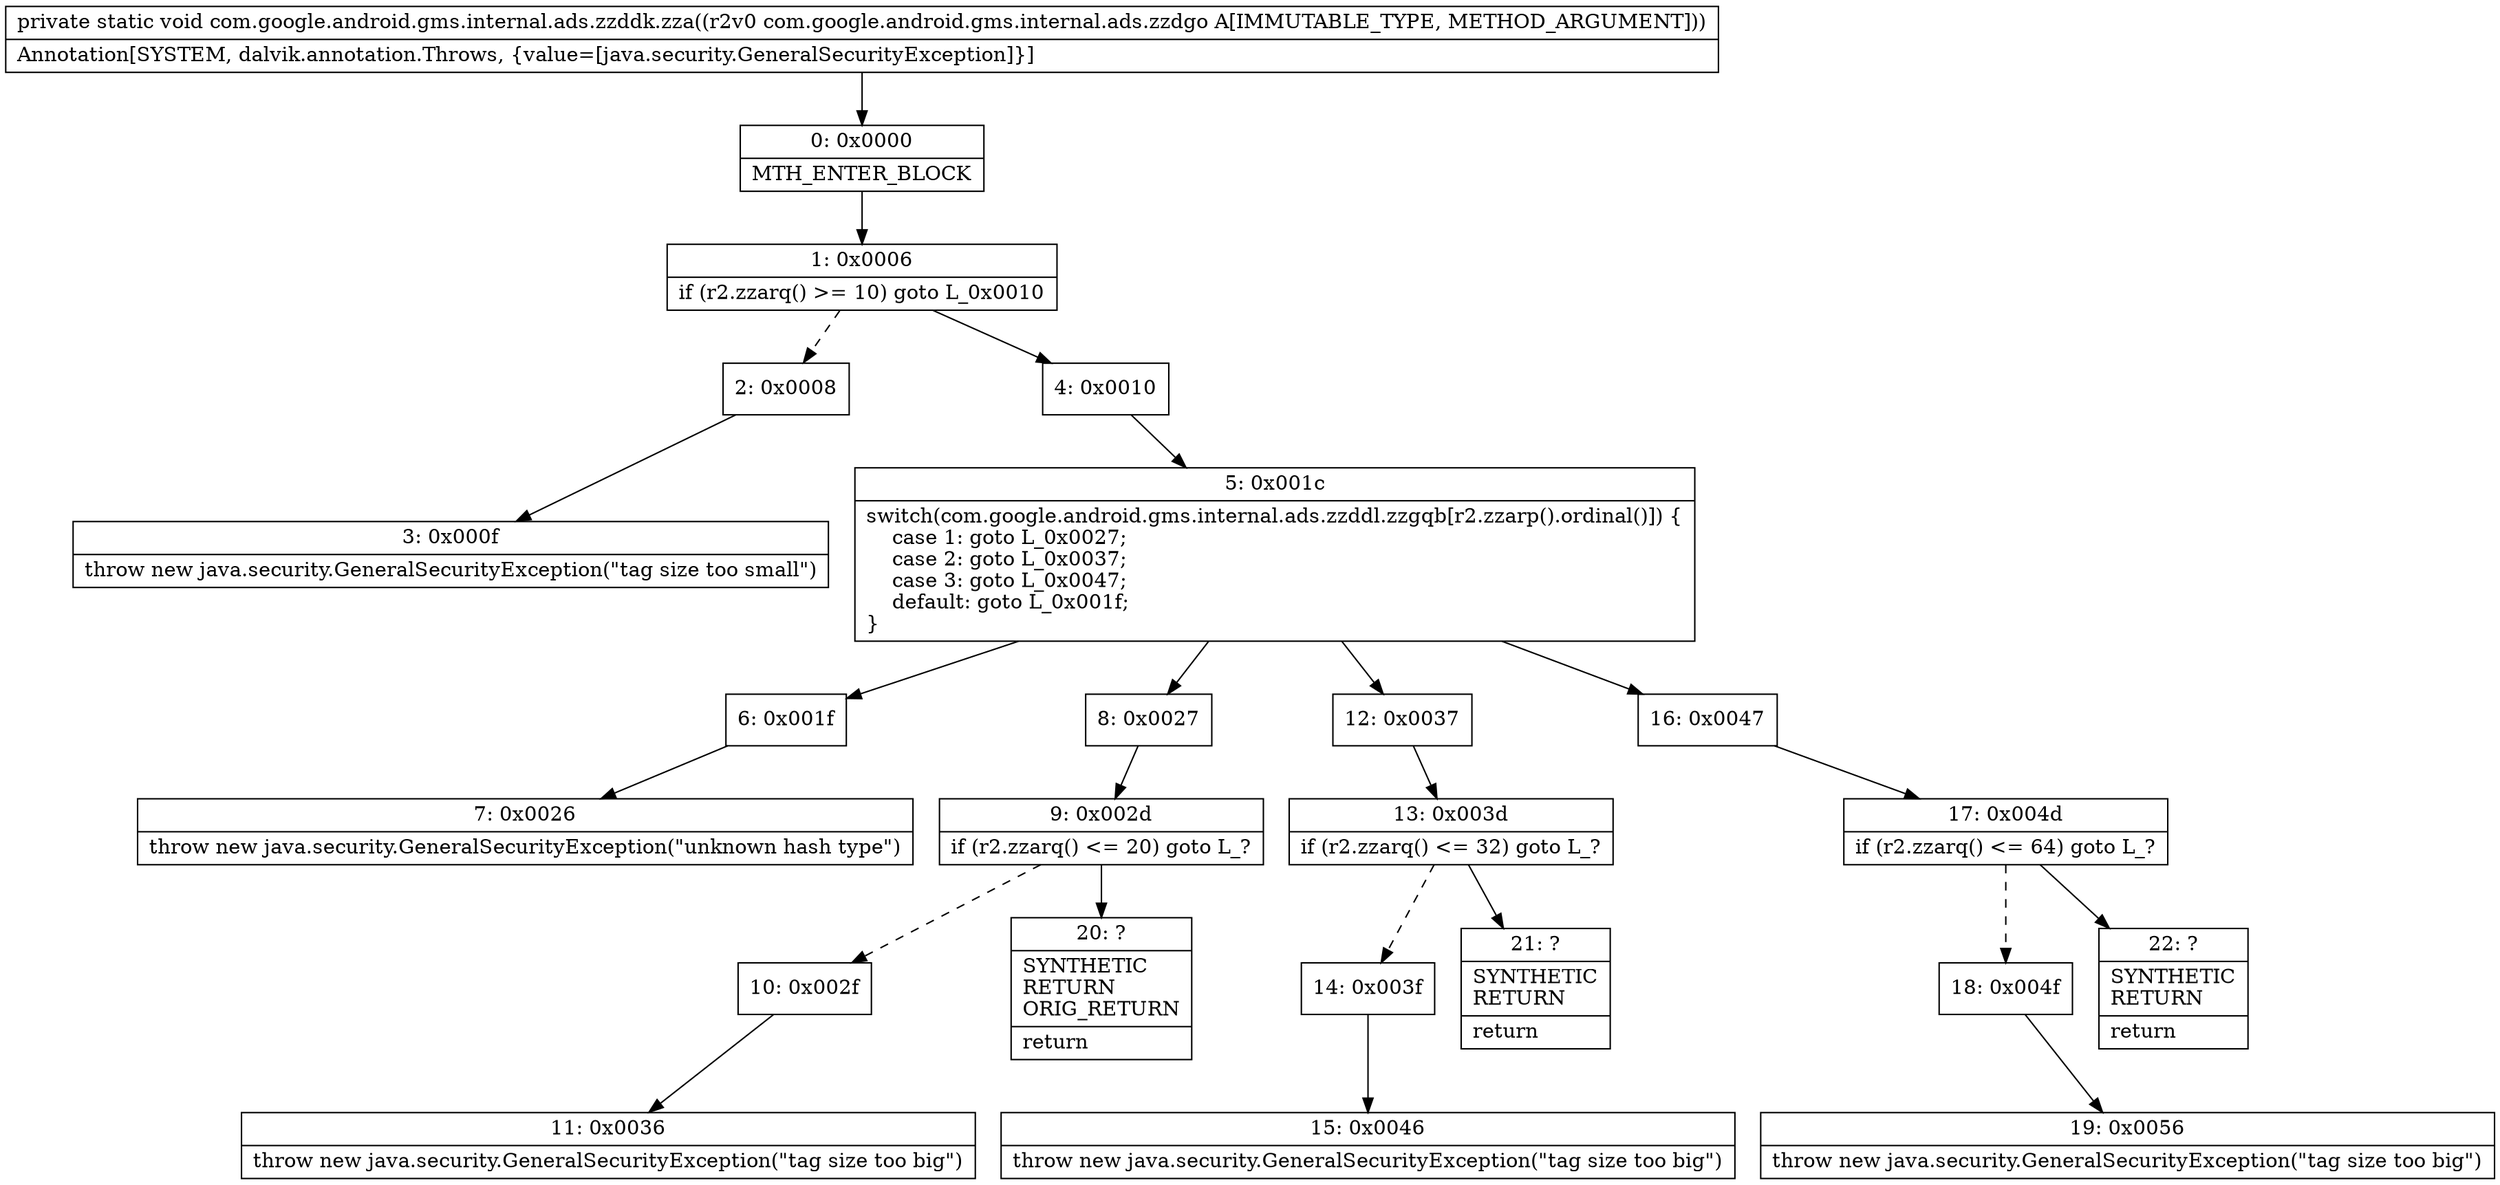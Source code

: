 digraph "CFG forcom.google.android.gms.internal.ads.zzddk.zza(Lcom\/google\/android\/gms\/internal\/ads\/zzdgo;)V" {
Node_0 [shape=record,label="{0\:\ 0x0000|MTH_ENTER_BLOCK\l}"];
Node_1 [shape=record,label="{1\:\ 0x0006|if (r2.zzarq() \>= 10) goto L_0x0010\l}"];
Node_2 [shape=record,label="{2\:\ 0x0008}"];
Node_3 [shape=record,label="{3\:\ 0x000f|throw new java.security.GeneralSecurityException(\"tag size too small\")\l}"];
Node_4 [shape=record,label="{4\:\ 0x0010}"];
Node_5 [shape=record,label="{5\:\ 0x001c|switch(com.google.android.gms.internal.ads.zzddl.zzgqb[r2.zzarp().ordinal()]) \{\l    case 1: goto L_0x0027;\l    case 2: goto L_0x0037;\l    case 3: goto L_0x0047;\l    default: goto L_0x001f;\l\}\l}"];
Node_6 [shape=record,label="{6\:\ 0x001f}"];
Node_7 [shape=record,label="{7\:\ 0x0026|throw new java.security.GeneralSecurityException(\"unknown hash type\")\l}"];
Node_8 [shape=record,label="{8\:\ 0x0027}"];
Node_9 [shape=record,label="{9\:\ 0x002d|if (r2.zzarq() \<= 20) goto L_?\l}"];
Node_10 [shape=record,label="{10\:\ 0x002f}"];
Node_11 [shape=record,label="{11\:\ 0x0036|throw new java.security.GeneralSecurityException(\"tag size too big\")\l}"];
Node_12 [shape=record,label="{12\:\ 0x0037}"];
Node_13 [shape=record,label="{13\:\ 0x003d|if (r2.zzarq() \<= 32) goto L_?\l}"];
Node_14 [shape=record,label="{14\:\ 0x003f}"];
Node_15 [shape=record,label="{15\:\ 0x0046|throw new java.security.GeneralSecurityException(\"tag size too big\")\l}"];
Node_16 [shape=record,label="{16\:\ 0x0047}"];
Node_17 [shape=record,label="{17\:\ 0x004d|if (r2.zzarq() \<= 64) goto L_?\l}"];
Node_18 [shape=record,label="{18\:\ 0x004f}"];
Node_19 [shape=record,label="{19\:\ 0x0056|throw new java.security.GeneralSecurityException(\"tag size too big\")\l}"];
Node_20 [shape=record,label="{20\:\ ?|SYNTHETIC\lRETURN\lORIG_RETURN\l|return\l}"];
Node_21 [shape=record,label="{21\:\ ?|SYNTHETIC\lRETURN\l|return\l}"];
Node_22 [shape=record,label="{22\:\ ?|SYNTHETIC\lRETURN\l|return\l}"];
MethodNode[shape=record,label="{private static void com.google.android.gms.internal.ads.zzddk.zza((r2v0 com.google.android.gms.internal.ads.zzdgo A[IMMUTABLE_TYPE, METHOD_ARGUMENT]))  | Annotation[SYSTEM, dalvik.annotation.Throws, \{value=[java.security.GeneralSecurityException]\}]\l}"];
MethodNode -> Node_0;
Node_0 -> Node_1;
Node_1 -> Node_2[style=dashed];
Node_1 -> Node_4;
Node_2 -> Node_3;
Node_4 -> Node_5;
Node_5 -> Node_6;
Node_5 -> Node_8;
Node_5 -> Node_12;
Node_5 -> Node_16;
Node_6 -> Node_7;
Node_8 -> Node_9;
Node_9 -> Node_10[style=dashed];
Node_9 -> Node_20;
Node_10 -> Node_11;
Node_12 -> Node_13;
Node_13 -> Node_14[style=dashed];
Node_13 -> Node_21;
Node_14 -> Node_15;
Node_16 -> Node_17;
Node_17 -> Node_18[style=dashed];
Node_17 -> Node_22;
Node_18 -> Node_19;
}

